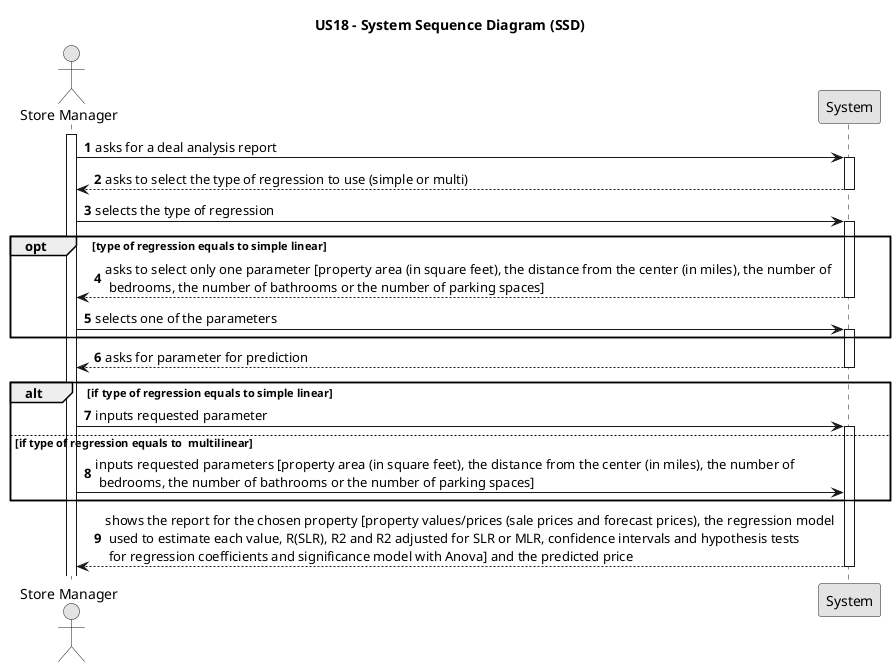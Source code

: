 @startuml
skinparam monochrome true
skinparam packageStyle rectangle
skinparam shadowing false

autonumber
skinparam monochrome true
skinparam packageStyle rectangle
skinparam shadowing false

title US18 - System Sequence Diagram (SSD)

autonumber

actor "Store Manager" as manager
participant "System" as sys



activate manager

    manager -> sys: asks for a deal analysis report
    activate sys

        sys--> manager : asks to select the type of regression to use (simple or multi)
    deactivate sys

    manager -> sys: selects the type of regression
    activate sys

    opt type of regression equals to simple linear
        
        sys--> manager : asks to select only one parameter [property area (in square feet), the distance from the center (in miles), the number of \n bedrooms, the number of bathrooms or the number of parking spaces]
        deactivate sys

        manager -> sys: selects one of the parameters
        activate sys
    end
        sys--> manager : asks for parameter for prediction
        deactivate sys

    alt if type of regression equals to simple linear
                manager -> sys: inputs requested parameter
                activate sys
    else if type of regression equals to  multilinear
                manager -> sys: inputs requested parameters [property area (in square feet), the distance from the center (in miles), the number of \n bedrooms, the number of bathrooms or the number of parking spaces]
    end

    sys--> manager : shows the report for the chosen property [property values/prices (sale prices and forecast prices), the regression model \n used to estimate each value, R(SLR), R2 and R2 adjusted for SLR or MLR, confidence intervals and hypothesis tests\n for regression coefficients and significance model with Anova] and the predicted price
    deactivate sys

deactivate sys


@enduml
